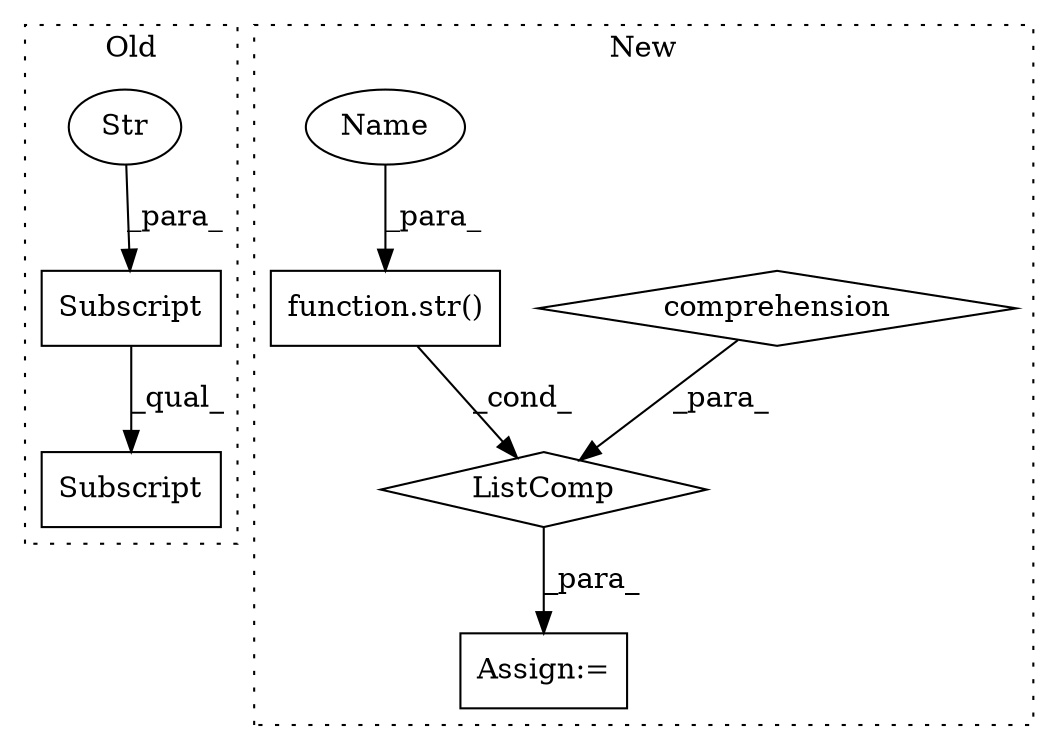 digraph G {
subgraph cluster0 {
1 [label="Subscript" a="63" s="1884,0" l="19,0" shape="box"];
3 [label="Str" a="66" s="1895" l="7" shape="ellipse"];
7 [label="Subscript" a="63" s="1884,0" l="33,0" shape="box"];
label = "Old";
style="dotted";
}
subgraph cluster1 {
2 [label="function.str()" a="75" s="1860,1865" l="4,1" shape="box"];
4 [label="Assign:=" a="68" s="1856" l="3" shape="box"];
5 [label="comprehension" a="45" s="1867" l="3" shape="diamond"];
6 [label="ListComp" a="106" s="1859" l="51" shape="diamond"];
8 [label="Name" a="87" s="1864" l="1" shape="ellipse"];
label = "New";
style="dotted";
}
1 -> 7 [label="_qual_"];
2 -> 6 [label="_cond_"];
3 -> 1 [label="_para_"];
5 -> 6 [label="_para_"];
6 -> 4 [label="_para_"];
8 -> 2 [label="_para_"];
}